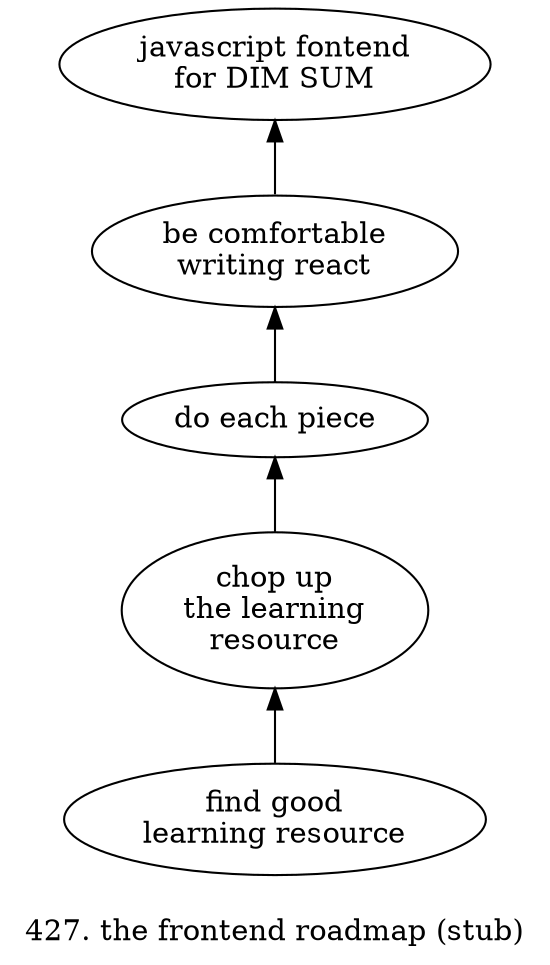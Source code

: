 digraph g {

rankdir=BT

n10[
label="javascript fontend
for DIM SUM"]

n50->n10
n50[
label="be comfortable
writing react"]

n51->n50
n51[
label="do each piece"]

n52->n51
n52[
label="chop up
the learning
resource"]

n53->n52
n53[
label="find good
learning resource"]

label="\n427. the frontend roadmap (stub)"
}

/*
#abstracted.
*/
